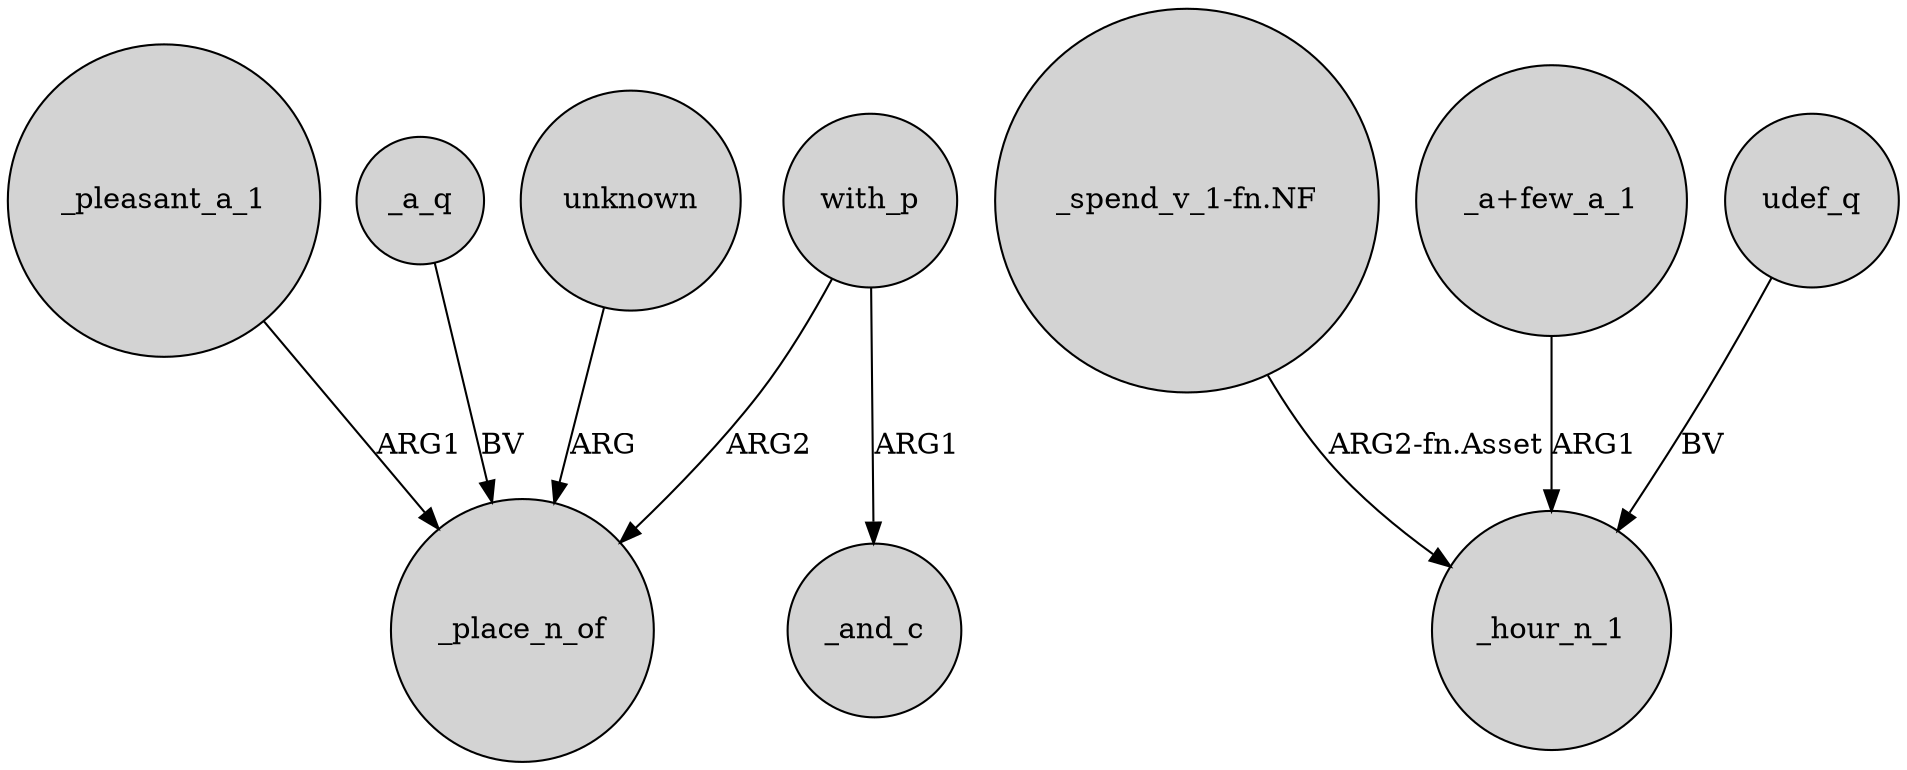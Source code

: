 digraph {
	node [shape=circle style=filled]
	_pleasant_a_1 -> _place_n_of [label=ARG1]
	_a_q -> _place_n_of [label=BV]
	"_spend_v_1-fn.NF" -> _hour_n_1 [label="ARG2-fn.Asset"]
	unknown -> _place_n_of [label=ARG]
	"_a+few_a_1" -> _hour_n_1 [label=ARG1]
	with_p -> _and_c [label=ARG1]
	with_p -> _place_n_of [label=ARG2]
	udef_q -> _hour_n_1 [label=BV]
}
